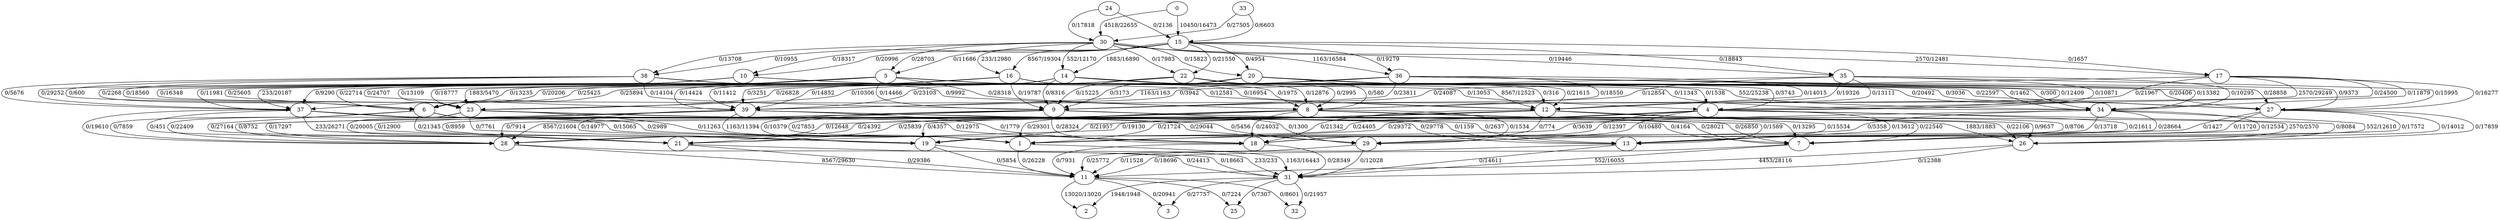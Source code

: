 digraph G
{
0
1
2
3
4
5
6
7
8
9
10
11
12
13
14
15
16
17
18
19
20
21
22
23
24
25
26
27
28
29
30
31
32
33
34
35
36
37
38
39
37 -> 21 [label=" 0/451"]
0 -> 30 [label=" 4518/22655"]
15 -> 17 [label=" 0/1657"]
33 -> 30 [label=" 0/27505"]
1 -> 31 [label=" 1163/16443"]
29 -> 11 [label=" 0/25772"]
30 -> 36 [label=" 1163/16584"]
31 -> 2 [label=" 1948/1948"]
5 -> 9 [label=" 0/14466"]
11 -> 32 [label=" 0/8601"]
8 -> 7 [label=" 0/22540"]
24 -> 30 [label=" 0/17818"]
20 -> 37 [label=" 0/20206"]
28 -> 31 [label=" 0/24413"]
16 -> 9 [label=" 0/19787"]
15 -> 20 [label=" 0/4954"]
19 -> 31 [label=" 233/233"]
39 -> 21 [label=" 0/12900"]
4 -> 28 [label=" 0/24392"]
30 -> 16 [label=" 233/12980"]
22 -> 9 [label=" 0/15225"]
15 -> 16 [label=" 8567/19304"]
33 -> 15 [label=" 0/6603"]
7 -> 31 [label=" 552/16055"]
35 -> 4 [label=" 0/10871"]
6 -> 7 [label=" 0/28021"]
13 -> 11 [label=" 0/11528"]
17 -> 12 [label=" 2570/29249"]
12 -> 28 [label=" 8567/21604"]
4 -> 1 [label=" 0/29372"]
31 -> 32 [label=" 0/21957"]
30 -> 35 [label=" 0/19446"]
24 -> 15 [label=" 0/2136"]
35 -> 34 [label=" 0/10295"]
0 -> 15 [label=" 10450/16473"]
11 -> 3 [label=" 0/20941"]
6 -> 1 [label=" 0/2989"]
30 -> 20 [label=" 0/15823"]
4 -> 19 [label=" 0/24405"]
15 -> 5 [label=" 0/11686"]
1 -> 11 [label=" 0/26228"]
7 -> 11 [label=" 0/18696"]
16 -> 39 [label=" 0/11412"]
31 -> 25 [label=" 0/7307"]
11 -> 25 [label=" 0/7224"]
36 -> 34 [label=" 0/13382"]
26 -> 11 [label=" 4453/28116"]
5 -> 37 [label=" 0/11981"]
14 -> 4 [label=" 0/1538"]
15 -> 22 [label=" 0/21550"]
8 -> 19 [label=" 0/4357"]
30 -> 10 [label=" 0/18317"]
21 -> 11 [label=" 0/29386"]
17 -> 34 [label=" 0/11879"]
37 -> 1 [label=" 0/15065"]
17 -> 27 [label=" 0/16277"]
30 -> 17 [label=" 2570/12481"]
9 -> 26 [label=" 0/22106"]
21 -> 31 [label=" 0/18663"]
5 -> 23 [label=" 0/13109"]
14 -> 39 [label=" 0/3251"]
37 -> 13 [label=" 0/29778"]
14 -> 34 [label=" 552/25238"]
6 -> 21 [label=" 0/27164"]
34 -> 13 [label=" 0/12534"]
15 -> 14 [label=" 1883/16890"]
19 -> 11 [label=" 0/5854"]
5 -> 8 [label=" 0/28318"]
4 -> 13 [label=" 0/13612"]
12 -> 29 [label=" 0/774"]
10 -> 12 [label=" 0/12581"]
15 -> 36 [label=" 0/19279"]
30 -> 22 [label=" 0/17983"]
35 -> 12 [label=" 0/13111"]
12 -> 1 [label=" 0/21724"]
34 -> 29 [label=" 0/28664"]
18 -> 11 [label=" 0/7931"]
30 -> 5 [label=" 0/28703"]
11 -> 2 [label=" 13020/13020"]
9 -> 19 [label=" 0/10379"]
23 -> 19 [label=" 0/7761"]
6 -> 19 [label=" 0/21345"]
30 -> 38 [label=" 0/13708"]
15 -> 38 [label=" 0/10955"]
12 -> 21 [label=" 0/25839"]
15 -> 35 [label=" 0/18843"]
31 -> 3 [label=" 0/27757"]
37 -> 7 [label=" 0/4164"]
9 -> 1 [label=" 0/27853"]
28 -> 11 [label=" 8567/29630"]
6 -> 13 [label=" 0/1159"]
36 -> 23 [label=" 0/10306"]
36 -> 27 [label=" 0/9373"]
13 -> 31 [label=" 0/14611"]
4 -> 7 [label=" 0/21611"]
36 -> 6 [label=" 0/25894"]
30 -> 14 [label=" 552/12170"]
23 -> 26 [label=" 1883/1883"]
23 -> 28 [label=" 0/22409"]
4 -> 21 [label=" 0/19130"]
36 -> 12 [label=" 0/14015"]
34 -> 19 [label=" 0/3639"]
9 -> 29 [label=" 0/1300"]
29 -> 31 [label=" 0/12028"]
14 -> 6 [label=" 0/22714"]
9 -> 21 [label=" 0/8959"]
38 -> 8 [label=" 0/9992"]
4 -> 26 [label=" 0/8084"]
10 -> 39 [label=" 0/24707"]
20 -> 9 [label=" 0/3173"]
12 -> 19 [label=" 0/21957"]
22 -> 39 [label=" 0/14852"]
17 -> 9 [label=" 0/21967"]
27 -> 26 [label=" 0/17859"]
36 -> 9 [label=" 0/23811"]
5 -> 12 [label=" 0/16954"]
12 -> 13 [label=" 0/15534"]
22 -> 34 [label=" 0/1462"]
38 -> 34 [label=" 0/11343"]
5 -> 27 [label=" 0/20492"]
23 -> 13 [label=" 0/2637"]
14 -> 23 [label=" 1883/5470"]
23 -> 21 [label=" 0/20005"]
4 -> 18 [label=" 0/12397"]
16 -> 27 [label=" 0/3036"]
8 -> 21 [label=" 0/12648"]
15 -> 10 [label=" 0/20996"]
20 -> 39 [label=" 0/23103"]
27 -> 1 [label=" 0/11720"]
8 -> 1 [label=" 0/29301"]
35 -> 9 [label=" 0/12854"]
9 -> 28 [label=" 0/17297"]
22 -> 12 [label=" 0/316"]
10 -> 4 [label=" 0/13053"]
38 -> 6 [label=" 0/600"]
20 -> 8 [label=" 0/580"]
14 -> 9 [label=" 0/8316"]
22 -> 6 [label=" 0/13235"]
22 -> 23 [label=" 0/26828"]
17 -> 39 [label=" 0/24087"]
23 -> 1 [label=" 0/11263"]
8 -> 26 [label=" 0/9657"]
14 -> 27 [label=" 0/22597"]
10 -> 37 [label=" 0/29252"]
34 -> 1 [label=" 0/5358"]
37 -> 19 [label=" 233/26271"]
27 -> 13 [label=" 0/17572"]
16 -> 37 [label=" 233/20187"]
39 -> 28 [label=" 0/8752"]
14 -> 37 [label=" 0/9290"]
18 -> 31 [label=" 0/28349"]
34 -> 18 [label=" 0/13718"]
39 -> 1 [label=" 1163/11394"]
8 -> 13 [label=" 0/1589"]
39 -> 18 [label=" 0/1779"]
12 -> 26 [label=" 2570/2570"]
12 -> 18 [label=" 0/21342"]
27 -> 7 [label=" 0/14012"]
23 -> 29 [label=" 0/29044"]
9 -> 18 [label=" 0/28324"]
26 -> 31 [label=" 0/12388"]
35 -> 8 [label=" 0/19326"]
36 -> 4 [label=" 0/12409"]
17 -> 4 [label=" 0/24500"]
10 -> 23 [label=" 0/16348"]
4 -> 29 [label=" 0/10480"]
35 -> 27 [label=" 0/15995"]
39 -> 19 [label=" 0/14977"]
8 -> 28 [label=" 0/7914"]
37 -> 28 [label=" 0/19610"]
35 -> 6 [label=" 0/3942"]
6 -> 28 [label=" 0/7859"]
20 -> 27 [label=" 0/28858"]
22 -> 8 [label=" 0/2995"]
10 -> 6 [label=" 0/2268"]
5 -> 39 [label=" 0/14424"]
39 -> 7 [label=" 0/26850"]
36 -> 8 [label=" 0/18550"]
16 -> 23 [label=" 0/18777"]
16 -> 8 [label=" 0/1975"]
9 -> 7 [label=" 0/13295"]
20 -> 4 [label=" 0/3743"]
34 -> 7 [label=" 552/12610"]
20 -> 34 [label=" 0/300"]
22 -> 27 [label=" 0/20406"]
5 -> 6 [label=" 0/25605"]
38 -> 9 [label=" 0/14104"]
38 -> 23 [label=" 0/18560"]
37 -> 18 [label=" 0/12975"]
38 -> 37 [label=" 0/5676"]
20 -> 6 [label=" 0/25425"]
20 -> 12 [label=" 0/21615"]
36 -> 39 [label=" 1163/1163"]
27 -> 28 [label=" 0/1427"]
39 -> 29 [label=" 0/5456"]
12 -> 7 [label=" 0/8706"]
8 -> 18 [label=" 0/24032"]
14 -> 8 [label=" 0/12876"]
16 -> 12 [label=" 8567/12523"]
8 -> 29 [label=" 0/1534"]
}

